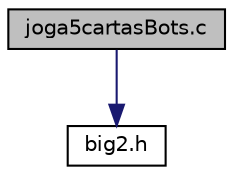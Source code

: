 digraph "joga5cartasBots.c"
{
  edge [fontname="Helvetica",fontsize="10",labelfontname="Helvetica",labelfontsize="10"];
  node [fontname="Helvetica",fontsize="10",shape=record];
  Node1 [label="joga5cartasBots.c",height=0.2,width=0.4,color="black", fillcolor="grey75", style="filled" fontcolor="black"];
  Node1 -> Node2 [color="midnightblue",fontsize="10",style="solid"];
  Node2 [label="big2.h",height=0.2,width=0.4,color="black", fillcolor="white", style="filled",URL="$big2_8h.html"];
}
